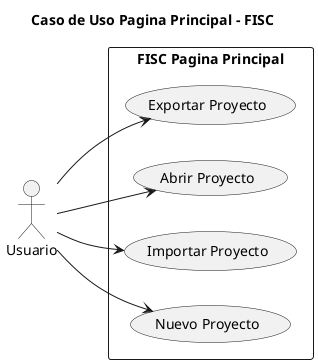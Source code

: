 @startuml

title Caso de Uso Pagina Principal - FISC

left to right direction

actor Usuario as user

rectangle "FISC Pagina Principal" {
    usecase "Exportar Proyecto" as exportar
    usecase "Abrir Proyecto" as abrir
    usecase "Importar Proyecto" as importar
    usecase "Nuevo Proyecto" as nuevo
}

user --> exportar : ""
user --> abrir : ""
user --> importar : ""
user --> nuevo : ""

@enduml
